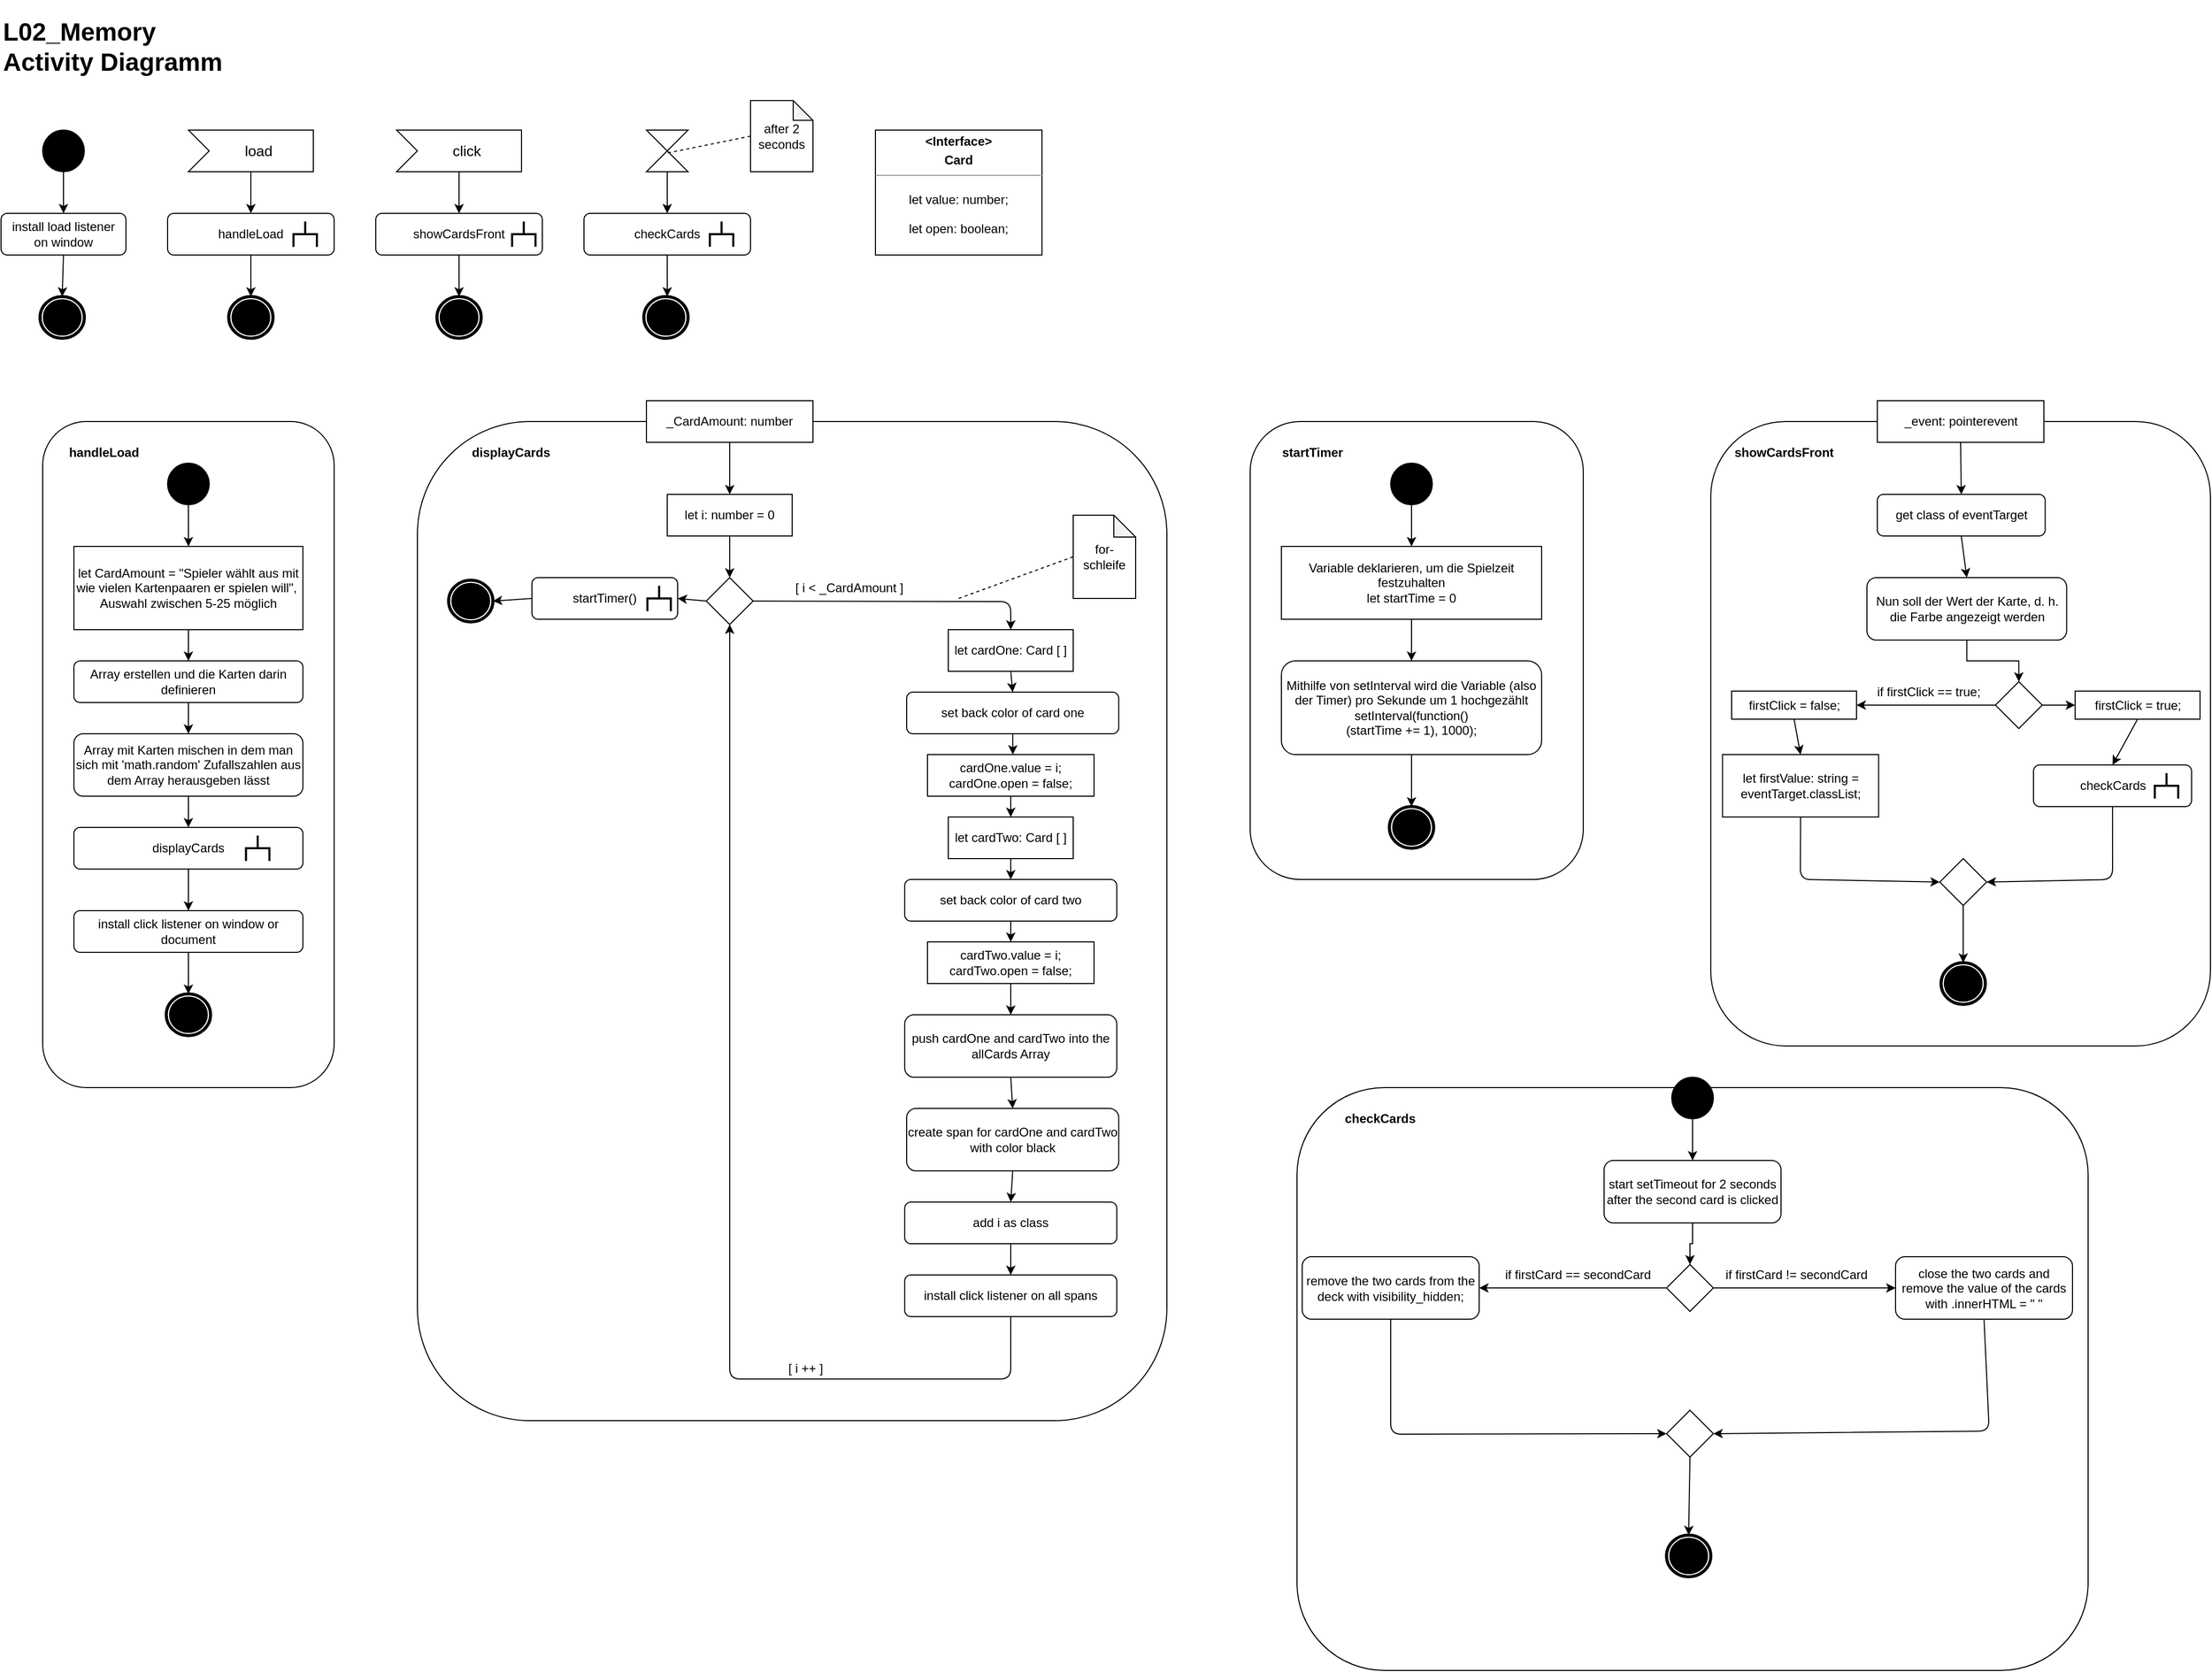 <mxfile version="14.5.1" type="device"><diagram id="Jb3bbi4il923F6aAb1Hh" name="Seite-1"><mxGraphModel dx="857" dy="642" grid="1" gridSize="10" guides="1" tooltips="1" connect="1" arrows="1" fold="1" page="1" pageScale="1" pageWidth="2336" pageHeight="1654" math="0" shadow="0"><root><mxCell id="0"/><mxCell id="1" parent="0"/><mxCell id="_yAfDwdLgX2qBzJlF6ma-1" value="&lt;h1&gt;L02_Memory&lt;br&gt;Activity Diagramm&lt;/h1&gt;" style="text;html=1;strokeColor=none;fillColor=none;align=left;verticalAlign=middle;whiteSpace=wrap;rounded=0;" parent="1" vertex="1"><mxGeometry x="40" y="40" width="240" height="80" as="geometry"/></mxCell><mxCell id="_yAfDwdLgX2qBzJlF6ma-4" style="edgeStyle=orthogonalEdgeStyle;rounded=0;orthogonalLoop=1;jettySize=auto;html=1;" parent="1" source="_yAfDwdLgX2qBzJlF6ma-3" edge="1"><mxGeometry relative="1" as="geometry"><mxPoint x="100" y="240" as="targetPoint"/></mxGeometry></mxCell><mxCell id="_yAfDwdLgX2qBzJlF6ma-3" value="" style="ellipse;whiteSpace=wrap;html=1;aspect=fixed;fillColor=#000000;" parent="1" vertex="1"><mxGeometry x="80" y="160" width="40" height="40" as="geometry"/></mxCell><mxCell id="_yAfDwdLgX2qBzJlF6ma-5" value="install load listener&lt;br&gt;on window" style="shape=ext;rounded=1;html=1;whiteSpace=wrap;" parent="1" vertex="1"><mxGeometry x="40" y="240" width="120" height="40" as="geometry"/></mxCell><mxCell id="_yAfDwdLgX2qBzJlF6ma-7" value="" style="shape=mxgraph.bpmn.shape;html=1;verticalLabelPosition=bottom;labelBackgroundColor=#ffffff;verticalAlign=top;align=center;perimeter=ellipsePerimeter;outlineConnect=0;outline=end;symbol=terminate;" parent="1" vertex="1"><mxGeometry x="77.5" y="320" width="42.5" height="40" as="geometry"/></mxCell><mxCell id="_yAfDwdLgX2qBzJlF6ma-9" value="" style="endArrow=classic;html=1;exitX=0.5;exitY=1;exitDx=0;exitDy=0;entryX=0.5;entryY=0;entryDx=0;entryDy=0;" parent="1" source="_yAfDwdLgX2qBzJlF6ma-5" target="_yAfDwdLgX2qBzJlF6ma-7" edge="1"><mxGeometry width="50" height="50" relative="1" as="geometry"><mxPoint x="410" y="310" as="sourcePoint"/><mxPoint x="460" y="260" as="targetPoint"/></mxGeometry></mxCell><mxCell id="_yAfDwdLgX2qBzJlF6ma-36" style="edgeStyle=orthogonalEdgeStyle;rounded=0;orthogonalLoop=1;jettySize=auto;html=1;entryX=0.5;entryY=0;entryDx=0;entryDy=0;" parent="1" source="_yAfDwdLgX2qBzJlF6ma-10" target="_yAfDwdLgX2qBzJlF6ma-37" edge="1"><mxGeometry relative="1" as="geometry"><mxPoint x="660" y="240" as="targetPoint"/></mxGeometry></mxCell><mxCell id="_yAfDwdLgX2qBzJlF6ma-10" value="" style="shape=collate;whiteSpace=wrap;html=1;fillColor=#ffffff;" parent="1" vertex="1"><mxGeometry x="660" y="160" width="40" height="40" as="geometry"/></mxCell><mxCell id="_yAfDwdLgX2qBzJlF6ma-15" value="handleLoad" style="shape=ext;rounded=1;html=1;whiteSpace=wrap;" parent="1" vertex="1"><mxGeometry x="200" y="240" width="160" height="40" as="geometry"/></mxCell><mxCell id="_yAfDwdLgX2qBzJlF6ma-18" style="edgeStyle=orthogonalEdgeStyle;rounded=0;orthogonalLoop=1;jettySize=auto;html=1;entryX=0.5;entryY=0;entryDx=0;entryDy=0;" parent="1" source="_yAfDwdLgX2qBzJlF6ma-17" target="_yAfDwdLgX2qBzJlF6ma-15" edge="1"><mxGeometry relative="1" as="geometry"/></mxCell><mxCell id="_yAfDwdLgX2qBzJlF6ma-17" value="load" style="html=1;shape=mxgraph.infographic.ribbonSimple;notch1=20;notch2=0;align=center;verticalAlign=middle;fontSize=14;fontStyle=0;fillColor=#FFFFFF;flipH=0;spacingRight=0;spacingLeft=14;" parent="1" vertex="1"><mxGeometry x="220" y="160" width="120" height="40" as="geometry"/></mxCell><mxCell id="_yAfDwdLgX2qBzJlF6ma-25" value="" style="shape=mxgraph.bpmn.shape;html=1;verticalLabelPosition=bottom;labelBackgroundColor=#ffffff;verticalAlign=top;align=center;perimeter=ellipsePerimeter;outlineConnect=0;outline=end;symbol=terminate;" parent="1" vertex="1"><mxGeometry x="258.75" y="320" width="42.5" height="40" as="geometry"/></mxCell><mxCell id="_yAfDwdLgX2qBzJlF6ma-28" value="" style="endArrow=classic;html=1;exitX=0.5;exitY=1;exitDx=0;exitDy=0;entryX=0.5;entryY=0;entryDx=0;entryDy=0;" parent="1" source="_yAfDwdLgX2qBzJlF6ma-15" target="_yAfDwdLgX2qBzJlF6ma-25" edge="1"><mxGeometry width="50" height="50" relative="1" as="geometry"><mxPoint x="420" y="310" as="sourcePoint"/><mxPoint x="470" y="260" as="targetPoint"/></mxGeometry></mxCell><mxCell id="_yAfDwdLgX2qBzJlF6ma-29" value="showCardsFront" style="shape=ext;rounded=1;html=1;whiteSpace=wrap;" parent="1" vertex="1"><mxGeometry x="400" y="240" width="160" height="40" as="geometry"/></mxCell><mxCell id="_yAfDwdLgX2qBzJlF6ma-30" style="edgeStyle=orthogonalEdgeStyle;rounded=0;orthogonalLoop=1;jettySize=auto;html=1;entryX=0.5;entryY=0;entryDx=0;entryDy=0;" parent="1" source="_yAfDwdLgX2qBzJlF6ma-31" target="_yAfDwdLgX2qBzJlF6ma-29" edge="1"><mxGeometry relative="1" as="geometry"/></mxCell><mxCell id="_yAfDwdLgX2qBzJlF6ma-31" value="click" style="html=1;shape=mxgraph.infographic.ribbonSimple;notch1=20;notch2=0;align=center;verticalAlign=middle;fontSize=14;fontStyle=0;fillColor=#FFFFFF;flipH=0;spacingRight=0;spacingLeft=14;" parent="1" vertex="1"><mxGeometry x="420" y="160" width="120" height="40" as="geometry"/></mxCell><mxCell id="_yAfDwdLgX2qBzJlF6ma-33" value="" style="shape=mxgraph.bpmn.shape;html=1;verticalLabelPosition=bottom;labelBackgroundColor=#ffffff;verticalAlign=top;align=center;perimeter=ellipsePerimeter;outlineConnect=0;outline=end;symbol=terminate;" parent="1" vertex="1"><mxGeometry x="458.75" y="320" width="42.5" height="40" as="geometry"/></mxCell><mxCell id="_yAfDwdLgX2qBzJlF6ma-34" value="" style="endArrow=classic;html=1;exitX=0.5;exitY=1;exitDx=0;exitDy=0;entryX=0.5;entryY=0;entryDx=0;entryDy=0;" parent="1" source="_yAfDwdLgX2qBzJlF6ma-29" target="_yAfDwdLgX2qBzJlF6ma-33" edge="1"><mxGeometry width="50" height="50" relative="1" as="geometry"><mxPoint x="580" y="310" as="sourcePoint"/><mxPoint x="630" y="260" as="targetPoint"/></mxGeometry></mxCell><mxCell id="_yAfDwdLgX2qBzJlF6ma-39" style="edgeStyle=orthogonalEdgeStyle;rounded=0;orthogonalLoop=1;jettySize=auto;html=1;" parent="1" source="_yAfDwdLgX2qBzJlF6ma-37" edge="1"><mxGeometry relative="1" as="geometry"><mxPoint x="680" y="320" as="targetPoint"/></mxGeometry></mxCell><mxCell id="_yAfDwdLgX2qBzJlF6ma-37" value="checkCards" style="shape=ext;rounded=1;html=1;whiteSpace=wrap;" parent="1" vertex="1"><mxGeometry x="600" y="240" width="160" height="40" as="geometry"/></mxCell><mxCell id="_yAfDwdLgX2qBzJlF6ma-38" value="" style="strokeWidth=2;html=1;shape=mxgraph.flowchart.annotation_2;align=left;labelPosition=right;pointerEvents=1;fillColor=#ffffff;rotation=90;" parent="1" vertex="1"><mxGeometry x="530" y="248.75" width="24.37" height="22.5" as="geometry"/></mxCell><mxCell id="_yAfDwdLgX2qBzJlF6ma-32" value="" style="strokeWidth=2;html=1;shape=mxgraph.flowchart.annotation_2;align=left;labelPosition=right;pointerEvents=1;fillColor=#ffffff;rotation=90;" parent="1" vertex="1"><mxGeometry x="720" y="248.75" width="24.37" height="22.5" as="geometry"/></mxCell><mxCell id="_yAfDwdLgX2qBzJlF6ma-40" value="" style="shape=mxgraph.bpmn.shape;html=1;verticalLabelPosition=bottom;labelBackgroundColor=#ffffff;verticalAlign=top;align=center;perimeter=ellipsePerimeter;outlineConnect=0;outline=end;symbol=terminate;" parent="1" vertex="1"><mxGeometry x="657.5" y="320" width="42.5" height="40" as="geometry"/></mxCell><mxCell id="_yAfDwdLgX2qBzJlF6ma-41" value="after 2 seconds" style="shape=note;whiteSpace=wrap;html=1;backgroundOutline=1;darkOpacity=0.05;fillColor=#ffffff;size=19;" parent="1" vertex="1"><mxGeometry x="760" y="131.67" width="60" height="68.33" as="geometry"/></mxCell><mxCell id="_yAfDwdLgX2qBzJlF6ma-43" value="" style="endArrow=none;dashed=1;html=1;exitX=0;exitY=0.5;exitDx=0;exitDy=0;exitPerimeter=0;" parent="1" source="_yAfDwdLgX2qBzJlF6ma-41" edge="1"><mxGeometry width="50" height="50" relative="1" as="geometry"><mxPoint x="420" y="300" as="sourcePoint"/><mxPoint x="680" y="182" as="targetPoint"/></mxGeometry></mxCell><mxCell id="_yAfDwdLgX2qBzJlF6ma-44" value="" style="rounded=1;whiteSpace=wrap;html=1;fillColor=#ffffff;" parent="1" vertex="1"><mxGeometry x="80" y="440" width="280" height="640" as="geometry"/></mxCell><mxCell id="_yAfDwdLgX2qBzJlF6ma-45" value="&lt;b&gt;handleLoad&lt;/b&gt;" style="text;html=1;strokeColor=none;fillColor=none;align=center;verticalAlign=middle;whiteSpace=wrap;rounded=0;" parent="1" vertex="1"><mxGeometry x="88.75" y="460" width="100" height="20" as="geometry"/></mxCell><mxCell id="_yAfDwdLgX2qBzJlF6ma-48" style="edgeStyle=orthogonalEdgeStyle;rounded=0;orthogonalLoop=1;jettySize=auto;html=1;entryX=0.5;entryY=0;entryDx=0;entryDy=0;" parent="1" source="_yAfDwdLgX2qBzJlF6ma-46" target="_yAfDwdLgX2qBzJlF6ma-47" edge="1"><mxGeometry relative="1" as="geometry"/></mxCell><mxCell id="_yAfDwdLgX2qBzJlF6ma-46" value="" style="ellipse;whiteSpace=wrap;html=1;aspect=fixed;fillColor=#000000;" parent="1" vertex="1"><mxGeometry x="200" y="480" width="40" height="40" as="geometry"/></mxCell><mxCell id="_yAfDwdLgX2qBzJlF6ma-53" style="edgeStyle=orthogonalEdgeStyle;rounded=0;orthogonalLoop=1;jettySize=auto;html=1;entryX=0.5;entryY=0;entryDx=0;entryDy=0;" parent="1" source="_yAfDwdLgX2qBzJlF6ma-47" target="_yAfDwdLgX2qBzJlF6ma-52" edge="1"><mxGeometry relative="1" as="geometry"/></mxCell><mxCell id="_yAfDwdLgX2qBzJlF6ma-47" value="let CardAmount = &quot;Spieler wählt aus mit wie vielen Kartenpaaren er spielen will&quot;,&amp;nbsp;&lt;br&gt;Auswahl zwischen 5-25 möglich" style="rounded=0;whiteSpace=wrap;html=1;fillColor=#ffffff;" parent="1" vertex="1"><mxGeometry x="110" y="560" width="220" height="80" as="geometry"/></mxCell><mxCell id="_yAfDwdLgX2qBzJlF6ma-59" style="edgeStyle=orthogonalEdgeStyle;rounded=0;orthogonalLoop=1;jettySize=auto;html=1;" parent="1" source="_yAfDwdLgX2qBzJlF6ma-49" target="_yAfDwdLgX2qBzJlF6ma-58" edge="1"><mxGeometry relative="1" as="geometry"/></mxCell><mxCell id="_yAfDwdLgX2qBzJlF6ma-49" value="displayCards" style="shape=ext;rounded=1;html=1;whiteSpace=wrap;" parent="1" vertex="1"><mxGeometry x="110" y="830" width="220" height="40" as="geometry"/></mxCell><mxCell id="_yAfDwdLgX2qBzJlF6ma-52" value="Array erstellen und die Karten darin definieren" style="shape=ext;rounded=1;html=1;whiteSpace=wrap;" parent="1" vertex="1"><mxGeometry x="110" y="670" width="220" height="40" as="geometry"/></mxCell><mxCell id="_yAfDwdLgX2qBzJlF6ma-54" value="Array mit Karten mischen in dem man sich mit 'math.random' Zufallszahlen aus dem Array herausgeben lässt" style="shape=ext;rounded=1;html=1;whiteSpace=wrap;" parent="1" vertex="1"><mxGeometry x="110" y="740" width="220" height="60" as="geometry"/></mxCell><mxCell id="_yAfDwdLgX2qBzJlF6ma-55" value="" style="endArrow=classic;html=1;exitX=0.5;exitY=1;exitDx=0;exitDy=0;entryX=0.5;entryY=0;entryDx=0;entryDy=0;" parent="1" source="_yAfDwdLgX2qBzJlF6ma-52" target="_yAfDwdLgX2qBzJlF6ma-54" edge="1"><mxGeometry width="50" height="50" relative="1" as="geometry"><mxPoint x="450" y="710" as="sourcePoint"/><mxPoint x="500" y="660" as="targetPoint"/></mxGeometry></mxCell><mxCell id="_yAfDwdLgX2qBzJlF6ma-56" value="" style="endArrow=classic;html=1;exitX=0.5;exitY=1;exitDx=0;exitDy=0;entryX=0.5;entryY=0;entryDx=0;entryDy=0;" parent="1" source="_yAfDwdLgX2qBzJlF6ma-54" target="_yAfDwdLgX2qBzJlF6ma-49" edge="1"><mxGeometry width="50" height="50" relative="1" as="geometry"><mxPoint x="450" y="710" as="sourcePoint"/><mxPoint x="500" y="660" as="targetPoint"/></mxGeometry></mxCell><mxCell id="_yAfDwdLgX2qBzJlF6ma-57" value="" style="strokeWidth=2;html=1;shape=mxgraph.flowchart.annotation_2;align=left;labelPosition=right;pointerEvents=1;fillColor=#ffffff;rotation=90;" parent="1" vertex="1"><mxGeometry x="320" y="248.75" width="24.38" height="22.5" as="geometry"/></mxCell><mxCell id="_yAfDwdLgX2qBzJlF6ma-24" value="" style="strokeWidth=2;html=1;shape=mxgraph.flowchart.annotation_2;align=left;labelPosition=right;pointerEvents=1;fillColor=#ffffff;rotation=90;" parent="1" vertex="1"><mxGeometry x="274.37" y="838.75" width="24.38" height="22.5" as="geometry"/></mxCell><mxCell id="_yAfDwdLgX2qBzJlF6ma-63" style="edgeStyle=orthogonalEdgeStyle;rounded=0;orthogonalLoop=1;jettySize=auto;html=1;" parent="1" source="_yAfDwdLgX2qBzJlF6ma-58" target="_yAfDwdLgX2qBzJlF6ma-61" edge="1"><mxGeometry relative="1" as="geometry"/></mxCell><mxCell id="_yAfDwdLgX2qBzJlF6ma-58" value="install click listener on window or document" style="shape=ext;rounded=1;html=1;whiteSpace=wrap;" parent="1" vertex="1"><mxGeometry x="110" y="910" width="220" height="40" as="geometry"/></mxCell><mxCell id="_yAfDwdLgX2qBzJlF6ma-61" value="" style="shape=mxgraph.bpmn.shape;html=1;verticalLabelPosition=bottom;labelBackgroundColor=#ffffff;verticalAlign=top;align=center;perimeter=ellipsePerimeter;outlineConnect=0;outline=end;symbol=terminate;" parent="1" vertex="1"><mxGeometry x="198.75" y="990" width="42.5" height="40" as="geometry"/></mxCell><mxCell id="_yAfDwdLgX2qBzJlF6ma-64" value="" style="rounded=1;whiteSpace=wrap;html=1;fillColor=#ffffff;" parent="1" vertex="1"><mxGeometry x="440" y="440" width="720" height="960" as="geometry"/></mxCell><mxCell id="_yAfDwdLgX2qBzJlF6ma-65" value="&lt;b&gt;displayCards&lt;/b&gt;" style="text;html=1;strokeColor=none;fillColor=none;align=center;verticalAlign=middle;whiteSpace=wrap;rounded=0;" parent="1" vertex="1"><mxGeometry x="480" y="460" width="100" height="20" as="geometry"/></mxCell><mxCell id="_yAfDwdLgX2qBzJlF6ma-69" style="edgeStyle=orthogonalEdgeStyle;rounded=0;orthogonalLoop=1;jettySize=auto;html=1;entryX=0.5;entryY=0;entryDx=0;entryDy=0;" parent="1" source="_yAfDwdLgX2qBzJlF6ma-67" target="_yAfDwdLgX2qBzJlF6ma-68" edge="1"><mxGeometry relative="1" as="geometry"/></mxCell><mxCell id="_yAfDwdLgX2qBzJlF6ma-67" value="_CardAmount: number" style="rounded=0;whiteSpace=wrap;html=1;fillColor=#ffffff;" parent="1" vertex="1"><mxGeometry x="660" y="420" width="160" height="40" as="geometry"/></mxCell><mxCell id="_yAfDwdLgX2qBzJlF6ma-68" value="let i: number = 0" style="rounded=0;whiteSpace=wrap;html=1;fillColor=#ffffff;" parent="1" vertex="1"><mxGeometry x="680" y="510" width="120" height="40" as="geometry"/></mxCell><mxCell id="_yAfDwdLgX2qBzJlF6ma-70" value="" style="rhombus;fillColor=#ffffff;" parent="1" vertex="1"><mxGeometry x="717.5" y="590" width="45" height="45" as="geometry"/></mxCell><mxCell id="_yAfDwdLgX2qBzJlF6ma-71" value="" style="endArrow=classic;html=1;exitX=0.5;exitY=1;exitDx=0;exitDy=0;entryX=0.5;entryY=0;entryDx=0;entryDy=0;" parent="1" source="_yAfDwdLgX2qBzJlF6ma-68" target="_yAfDwdLgX2qBzJlF6ma-70" edge="1"><mxGeometry width="50" height="50" relative="1" as="geometry"><mxPoint x="450" y="680" as="sourcePoint"/><mxPoint x="500" y="630" as="targetPoint"/></mxGeometry></mxCell><mxCell id="_yAfDwdLgX2qBzJlF6ma-72" value="startTimer()" style="shape=ext;rounded=1;html=1;whiteSpace=wrap;" parent="1" vertex="1"><mxGeometry x="550" y="590" width="140" height="40" as="geometry"/></mxCell><mxCell id="_yAfDwdLgX2qBzJlF6ma-73" value="" style="endArrow=classic;html=1;entryX=1;entryY=0.5;entryDx=0;entryDy=0;exitX=0;exitY=0.5;exitDx=0;exitDy=0;" parent="1" source="_yAfDwdLgX2qBzJlF6ma-70" target="_yAfDwdLgX2qBzJlF6ma-72" edge="1"><mxGeometry width="50" height="50" relative="1" as="geometry"><mxPoint x="450" y="680" as="sourcePoint"/><mxPoint x="500" y="630" as="targetPoint"/></mxGeometry></mxCell><mxCell id="_yAfDwdLgX2qBzJlF6ma-74" value="" style="shape=mxgraph.bpmn.shape;html=1;verticalLabelPosition=bottom;labelBackgroundColor=#ffffff;verticalAlign=top;align=center;perimeter=ellipsePerimeter;outlineConnect=0;outline=end;symbol=terminate;" parent="1" vertex="1"><mxGeometry x="470" y="592.5" width="42.5" height="40" as="geometry"/></mxCell><mxCell id="_yAfDwdLgX2qBzJlF6ma-79" value="" style="rounded=1;whiteSpace=wrap;html=1;fillColor=#ffffff;" parent="1" vertex="1"><mxGeometry x="1240" y="440" width="320" height="440" as="geometry"/></mxCell><mxCell id="_yAfDwdLgX2qBzJlF6ma-80" value="&lt;b&gt;startTimer&lt;/b&gt;" style="text;html=1;strokeColor=none;fillColor=none;align=center;verticalAlign=middle;whiteSpace=wrap;rounded=0;" parent="1" vertex="1"><mxGeometry x="1250" y="460" width="100" height="20" as="geometry"/></mxCell><mxCell id="_yAfDwdLgX2qBzJlF6ma-86" style="edgeStyle=orthogonalEdgeStyle;rounded=0;orthogonalLoop=1;jettySize=auto;html=1;" parent="1" source="_yAfDwdLgX2qBzJlF6ma-81" target="_yAfDwdLgX2qBzJlF6ma-82" edge="1"><mxGeometry relative="1" as="geometry"/></mxCell><mxCell id="_yAfDwdLgX2qBzJlF6ma-81" value="" style="ellipse;whiteSpace=wrap;html=1;aspect=fixed;fillColor=#000000;" parent="1" vertex="1"><mxGeometry x="1375" y="480" width="40" height="40" as="geometry"/></mxCell><mxCell id="_yAfDwdLgX2qBzJlF6ma-85" style="edgeStyle=orthogonalEdgeStyle;rounded=0;orthogonalLoop=1;jettySize=auto;html=1;entryX=0.5;entryY=0;entryDx=0;entryDy=0;" parent="1" source="_yAfDwdLgX2qBzJlF6ma-82" target="_yAfDwdLgX2qBzJlF6ma-84" edge="1"><mxGeometry relative="1" as="geometry"/></mxCell><mxCell id="_yAfDwdLgX2qBzJlF6ma-82" value="Variable deklarieren, um die Spielzeit festzuhalten&lt;br&gt;let startTime = 0" style="rounded=0;whiteSpace=wrap;html=1;fillColor=#ffffff;" parent="1" vertex="1"><mxGeometry x="1270" y="560" width="250" height="70" as="geometry"/></mxCell><mxCell id="_yAfDwdLgX2qBzJlF6ma-89" style="edgeStyle=orthogonalEdgeStyle;rounded=0;orthogonalLoop=1;jettySize=auto;html=1;" parent="1" source="_yAfDwdLgX2qBzJlF6ma-84" target="_yAfDwdLgX2qBzJlF6ma-87" edge="1"><mxGeometry relative="1" as="geometry"/></mxCell><mxCell id="_yAfDwdLgX2qBzJlF6ma-84" value="Mithilfe von setInterval wird die Variable (also der Timer) pro Sekunde um 1 hochgezählt&lt;br&gt;setInterval(function()&lt;br&gt;(startTime += 1), 1000);" style="shape=ext;rounded=1;html=1;whiteSpace=wrap;" parent="1" vertex="1"><mxGeometry x="1270" y="670" width="250" height="90" as="geometry"/></mxCell><mxCell id="_yAfDwdLgX2qBzJlF6ma-87" value="" style="shape=mxgraph.bpmn.shape;html=1;verticalLabelPosition=bottom;labelBackgroundColor=#ffffff;verticalAlign=top;align=center;perimeter=ellipsePerimeter;outlineConnect=0;outline=end;symbol=terminate;" parent="1" vertex="1"><mxGeometry x="1373.75" y="810" width="42.5" height="40" as="geometry"/></mxCell><mxCell id="_yAfDwdLgX2qBzJlF6ma-90" value="" style="rounded=1;whiteSpace=wrap;html=1;fillColor=#ffffff;" parent="1" vertex="1"><mxGeometry x="1682.5" y="440" width="480" height="600" as="geometry"/></mxCell><mxCell id="_yAfDwdLgX2qBzJlF6ma-93" value="&lt;b&gt;showCardsFront&lt;/b&gt;" style="text;html=1;strokeColor=none;fillColor=none;align=center;verticalAlign=middle;whiteSpace=wrap;rounded=0;" parent="1" vertex="1"><mxGeometry x="1702.5" y="460" width="100" height="20" as="geometry"/></mxCell><mxCell id="_yAfDwdLgX2qBzJlF6ma-94" value="_event: pointerevent" style="rounded=0;whiteSpace=wrap;html=1;fillColor=#ffffff;" parent="1" vertex="1"><mxGeometry x="1842.5" y="420" width="160" height="40" as="geometry"/></mxCell><mxCell id="_yAfDwdLgX2qBzJlF6ma-95" value="" style="endArrow=classic;html=1;exitX=0.5;exitY=1;exitDx=0;exitDy=0;entryX=0.5;entryY=0;entryDx=0;entryDy=0;" parent="1" source="_yAfDwdLgX2qBzJlF6ma-94" target="_yAfDwdLgX2qBzJlF6ma-97" edge="1"><mxGeometry width="50" height="50" relative="1" as="geometry"><mxPoint x="1922.5" y="720" as="sourcePoint"/><mxPoint x="1972.5" y="670" as="targetPoint"/></mxGeometry></mxCell><mxCell id="_yAfDwdLgX2qBzJlF6ma-97" value="get class of eventTarget" style="shape=ext;rounded=1;html=1;whiteSpace=wrap;" parent="1" vertex="1"><mxGeometry x="1842.5" y="510" width="161.25" height="40" as="geometry"/></mxCell><mxCell id="_yAfDwdLgX2qBzJlF6ma-103" style="edgeStyle=orthogonalEdgeStyle;rounded=0;orthogonalLoop=1;jettySize=auto;html=1;entryX=0.5;entryY=0;entryDx=0;entryDy=0;" parent="1" source="_yAfDwdLgX2qBzJlF6ma-98" target="_yAfDwdLgX2qBzJlF6ma-102" edge="1"><mxGeometry relative="1" as="geometry"/></mxCell><mxCell id="_yAfDwdLgX2qBzJlF6ma-98" value="Nun soll der Wert der Karte, d. h. die Farbe angezeigt werden&lt;br&gt;" style="shape=ext;rounded=1;html=1;whiteSpace=wrap;" parent="1" vertex="1"><mxGeometry x="1832.5" y="590" width="191.87" height="60" as="geometry"/></mxCell><mxCell id="_yAfDwdLgX2qBzJlF6ma-101" value="" style="endArrow=classic;html=1;exitX=0.5;exitY=1;exitDx=0;exitDy=0;entryX=0.5;entryY=0;entryDx=0;entryDy=0;" parent="1" source="_yAfDwdLgX2qBzJlF6ma-97" target="_yAfDwdLgX2qBzJlF6ma-98" edge="1"><mxGeometry width="50" height="50" relative="1" as="geometry"><mxPoint x="1922.5" y="600" as="sourcePoint"/><mxPoint x="1972.5" y="550" as="targetPoint"/></mxGeometry></mxCell><mxCell id="_yAfDwdLgX2qBzJlF6ma-102" value="" style="rhombus;fillColor=#ffffff;" parent="1" vertex="1"><mxGeometry x="1955.93" y="690" width="45" height="45" as="geometry"/></mxCell><mxCell id="_yAfDwdLgX2qBzJlF6ma-104" value="firstClick = false;" style="rounded=0;whiteSpace=wrap;html=1;fillColor=#ffffff;" parent="1" vertex="1"><mxGeometry x="1702.5" y="699" width="120" height="27" as="geometry"/></mxCell><mxCell id="_yAfDwdLgX2qBzJlF6ma-106" value="firstClick = true;" style="rounded=0;whiteSpace=wrap;html=1;fillColor=#ffffff;" parent="1" vertex="1"><mxGeometry x="2032.5" y="699" width="120" height="27" as="geometry"/></mxCell><mxCell id="_yAfDwdLgX2qBzJlF6ma-107" value="let firstValue: string = eventTarget.classList;" style="rounded=0;whiteSpace=wrap;html=1;fillColor=#ffffff;" parent="1" vertex="1"><mxGeometry x="1693.75" y="760" width="150" height="60" as="geometry"/></mxCell><mxCell id="_yAfDwdLgX2qBzJlF6ma-108" value="" style="endArrow=classic;html=1;exitX=0.5;exitY=1;exitDx=0;exitDy=0;entryX=0.5;entryY=0;entryDx=0;entryDy=0;" parent="1" source="_yAfDwdLgX2qBzJlF6ma-104" target="_yAfDwdLgX2qBzJlF6ma-107" edge="1"><mxGeometry width="50" height="50" relative="1" as="geometry"><mxPoint x="1922.5" y="820" as="sourcePoint"/><mxPoint x="1972.5" y="770" as="targetPoint"/></mxGeometry></mxCell><mxCell id="_yAfDwdLgX2qBzJlF6ma-109" value="" style="rhombus;fillColor=#ffffff;" parent="1" vertex="1"><mxGeometry x="1902.5" y="860" width="45" height="45" as="geometry"/></mxCell><mxCell id="_yAfDwdLgX2qBzJlF6ma-111" value="" style="endArrow=classic;html=1;exitX=0.5;exitY=1;exitDx=0;exitDy=0;entryX=0;entryY=0.5;entryDx=0;entryDy=0;" parent="1" source="_yAfDwdLgX2qBzJlF6ma-107" target="_yAfDwdLgX2qBzJlF6ma-109" edge="1"><mxGeometry width="50" height="50" relative="1" as="geometry"><mxPoint x="1922.5" y="820" as="sourcePoint"/><mxPoint x="1972.5" y="770" as="targetPoint"/><Array as="points"><mxPoint x="1768.5" y="880"/></Array></mxGeometry></mxCell><mxCell id="_yAfDwdLgX2qBzJlF6ma-112" value="" style="endArrow=classic;html=1;entryX=1;entryY=0.5;entryDx=0;entryDy=0;exitX=0;exitY=0.5;exitDx=0;exitDy=0;" parent="1" source="_yAfDwdLgX2qBzJlF6ma-102" target="_yAfDwdLgX2qBzJlF6ma-104" edge="1"><mxGeometry width="50" height="50" relative="1" as="geometry"><mxPoint x="1922.5" y="820" as="sourcePoint"/><mxPoint x="1972.5" y="770" as="targetPoint"/></mxGeometry></mxCell><mxCell id="_yAfDwdLgX2qBzJlF6ma-113" value="" style="endArrow=classic;html=1;exitX=1;exitY=0.5;exitDx=0;exitDy=0;entryX=0;entryY=0.5;entryDx=0;entryDy=0;" parent="1" source="_yAfDwdLgX2qBzJlF6ma-102" target="_yAfDwdLgX2qBzJlF6ma-106" edge="1"><mxGeometry width="50" height="50" relative="1" as="geometry"><mxPoint x="1922.5" y="820" as="sourcePoint"/><mxPoint x="1972.5" y="770" as="targetPoint"/></mxGeometry></mxCell><mxCell id="_yAfDwdLgX2qBzJlF6ma-114" value="if firstClick == true;" style="text;html=1;strokeColor=none;fillColor=none;align=center;verticalAlign=middle;whiteSpace=wrap;rounded=0;" parent="1" vertex="1"><mxGeometry x="1836.88" y="690" width="110" height="20" as="geometry"/></mxCell><mxCell id="_yAfDwdLgX2qBzJlF6ma-115" value="checkCards" style="shape=ext;rounded=1;html=1;whiteSpace=wrap;" parent="1" vertex="1"><mxGeometry x="1992.5" y="770" width="151.88" height="40" as="geometry"/></mxCell><mxCell id="_yAfDwdLgX2qBzJlF6ma-116" value="" style="strokeWidth=2;html=1;shape=mxgraph.flowchart.annotation_2;align=left;labelPosition=right;pointerEvents=1;fillColor=#ffffff;rotation=90;" parent="1" vertex="1"><mxGeometry x="2108.12" y="778.75" width="24.38" height="22.5" as="geometry"/></mxCell><mxCell id="_yAfDwdLgX2qBzJlF6ma-117" value="" style="endArrow=classic;html=1;exitX=0.5;exitY=1;exitDx=0;exitDy=0;entryX=0.5;entryY=0;entryDx=0;entryDy=0;" parent="1" source="_yAfDwdLgX2qBzJlF6ma-106" target="_yAfDwdLgX2qBzJlF6ma-115" edge="1"><mxGeometry width="50" height="50" relative="1" as="geometry"><mxPoint x="1922.5" y="810" as="sourcePoint"/><mxPoint x="1972.5" y="760" as="targetPoint"/></mxGeometry></mxCell><mxCell id="_yAfDwdLgX2qBzJlF6ma-118" value="" style="endArrow=classic;html=1;exitX=0.5;exitY=1;exitDx=0;exitDy=0;entryX=1;entryY=0.5;entryDx=0;entryDy=0;" parent="1" source="_yAfDwdLgX2qBzJlF6ma-115" target="_yAfDwdLgX2qBzJlF6ma-109" edge="1"><mxGeometry width="50" height="50" relative="1" as="geometry"><mxPoint x="1922.5" y="810" as="sourcePoint"/><mxPoint x="1972.5" y="760" as="targetPoint"/><Array as="points"><mxPoint x="2068.5" y="880"/></Array></mxGeometry></mxCell><mxCell id="_yAfDwdLgX2qBzJlF6ma-119" value="" style="endArrow=classic;html=1;exitX=0.5;exitY=1;exitDx=0;exitDy=0;entryX=0.5;entryY=0;entryDx=0;entryDy=0;" parent="1" source="_yAfDwdLgX2qBzJlF6ma-109" target="_yAfDwdLgX2qBzJlF6ma-120" edge="1"><mxGeometry width="50" height="50" relative="1" as="geometry"><mxPoint x="1922.5" y="810" as="sourcePoint"/><mxPoint x="1972.5" y="760" as="targetPoint"/></mxGeometry></mxCell><mxCell id="_yAfDwdLgX2qBzJlF6ma-120" value="" style="shape=mxgraph.bpmn.shape;html=1;verticalLabelPosition=bottom;labelBackgroundColor=#ffffff;verticalAlign=top;align=center;perimeter=ellipsePerimeter;outlineConnect=0;outline=end;symbol=terminate;" parent="1" vertex="1"><mxGeometry x="1903.75" y="960" width="42.5" height="40" as="geometry"/></mxCell><mxCell id="_yAfDwdLgX2qBzJlF6ma-121" value="" style="rounded=1;whiteSpace=wrap;html=1;fillColor=#ffffff;" parent="1" vertex="1"><mxGeometry x="1285" y="1080" width="760" height="560" as="geometry"/></mxCell><mxCell id="_yAfDwdLgX2qBzJlF6ma-122" value="&lt;b&gt;checkCards&lt;/b&gt;" style="text;html=1;strokeColor=none;fillColor=none;align=center;verticalAlign=middle;whiteSpace=wrap;rounded=0;" parent="1" vertex="1"><mxGeometry x="1315" y="1100" width="100" height="20" as="geometry"/></mxCell><mxCell id="_yAfDwdLgX2qBzJlF6ma-125" style="edgeStyle=orthogonalEdgeStyle;rounded=0;orthogonalLoop=1;jettySize=auto;html=1;" parent="1" source="_yAfDwdLgX2qBzJlF6ma-123" target="_yAfDwdLgX2qBzJlF6ma-124" edge="1"><mxGeometry relative="1" as="geometry"/></mxCell><mxCell id="_yAfDwdLgX2qBzJlF6ma-123" value="" style="ellipse;whiteSpace=wrap;html=1;aspect=fixed;fillColor=#000000;" parent="1" vertex="1"><mxGeometry x="1645" y="1070" width="40" height="40" as="geometry"/></mxCell><mxCell id="_yAfDwdLgX2qBzJlF6ma-136" style="edgeStyle=orthogonalEdgeStyle;rounded=0;orthogonalLoop=1;jettySize=auto;html=1;entryX=0.5;entryY=0;entryDx=0;entryDy=0;" parent="1" source="_yAfDwdLgX2qBzJlF6ma-124" target="_yAfDwdLgX2qBzJlF6ma-126" edge="1"><mxGeometry relative="1" as="geometry"/></mxCell><mxCell id="_yAfDwdLgX2qBzJlF6ma-124" value="start setTimeout for 2 seconds after the second card is clicked" style="rounded=1;whiteSpace=wrap;html=1;fillColor=#ffffff;" parent="1" vertex="1"><mxGeometry x="1580" y="1150" width="170" height="60" as="geometry"/></mxCell><mxCell id="_yAfDwdLgX2qBzJlF6ma-126" value="" style="rhombus;fillColor=#ffffff;" parent="1" vertex="1"><mxGeometry x="1640" y="1250" width="45" height="45" as="geometry"/></mxCell><mxCell id="_yAfDwdLgX2qBzJlF6ma-129" value="remove the two cards from the deck with visibility_hidden;" style="rounded=1;whiteSpace=wrap;html=1;fillColor=#ffffff;" parent="1" vertex="1"><mxGeometry x="1290" y="1242.5" width="170" height="60" as="geometry"/></mxCell><mxCell id="_yAfDwdLgX2qBzJlF6ma-130" value="" style="endArrow=classic;html=1;exitX=0;exitY=0.5;exitDx=0;exitDy=0;entryX=1;entryY=0.5;entryDx=0;entryDy=0;" parent="1" source="_yAfDwdLgX2qBzJlF6ma-126" target="_yAfDwdLgX2qBzJlF6ma-129" edge="1"><mxGeometry width="50" height="50" relative="1" as="geometry"><mxPoint x="1670" y="1370" as="sourcePoint"/><mxPoint x="1720" y="1320" as="targetPoint"/></mxGeometry></mxCell><mxCell id="_yAfDwdLgX2qBzJlF6ma-131" value="if firstCard != secondCard" style="text;html=1;strokeColor=none;fillColor=none;align=center;verticalAlign=middle;whiteSpace=wrap;rounded=0;" parent="1" vertex="1"><mxGeometry x="1690" y="1250" width="150" height="20" as="geometry"/></mxCell><mxCell id="_yAfDwdLgX2qBzJlF6ma-132" value="close the two cards and remove the value of the cards with .innerHTML = &quot; &quot;" style="rounded=1;whiteSpace=wrap;html=1;fillColor=#ffffff;" parent="1" vertex="1"><mxGeometry x="1860" y="1242.5" width="170" height="60" as="geometry"/></mxCell><mxCell id="_yAfDwdLgX2qBzJlF6ma-133" value="" style="endArrow=classic;html=1;exitX=1;exitY=0.5;exitDx=0;exitDy=0;entryX=0;entryY=0.5;entryDx=0;entryDy=0;" parent="1" source="_yAfDwdLgX2qBzJlF6ma-126" target="_yAfDwdLgX2qBzJlF6ma-132" edge="1"><mxGeometry width="50" height="50" relative="1" as="geometry"><mxPoint x="1670" y="1360" as="sourcePoint"/><mxPoint x="1720" y="1310" as="targetPoint"/></mxGeometry></mxCell><mxCell id="_yAfDwdLgX2qBzJlF6ma-134" value="if firstCard == secondCard" style="text;html=1;strokeColor=none;fillColor=none;align=center;verticalAlign=middle;whiteSpace=wrap;rounded=0;" parent="1" vertex="1"><mxGeometry x="1480" y="1250" width="150" height="20" as="geometry"/></mxCell><mxCell id="_yAfDwdLgX2qBzJlF6ma-137" value="" style="rhombus;fillColor=#ffffff;" parent="1" vertex="1"><mxGeometry x="1640" y="1390" width="45" height="45" as="geometry"/></mxCell><mxCell id="_yAfDwdLgX2qBzJlF6ma-138" value="" style="endArrow=classic;html=1;exitX=0.5;exitY=1;exitDx=0;exitDy=0;entryX=0;entryY=0.5;entryDx=0;entryDy=0;" parent="1" source="_yAfDwdLgX2qBzJlF6ma-129" target="_yAfDwdLgX2qBzJlF6ma-137" edge="1"><mxGeometry width="50" height="50" relative="1" as="geometry"><mxPoint x="1670" y="1350" as="sourcePoint"/><mxPoint x="1720" y="1300" as="targetPoint"/><Array as="points"><mxPoint x="1375" y="1413"/></Array></mxGeometry></mxCell><mxCell id="_yAfDwdLgX2qBzJlF6ma-139" value="" style="endArrow=classic;html=1;entryX=1;entryY=0.5;entryDx=0;entryDy=0;exitX=0.5;exitY=1;exitDx=0;exitDy=0;" parent="1" source="_yAfDwdLgX2qBzJlF6ma-132" target="_yAfDwdLgX2qBzJlF6ma-137" edge="1"><mxGeometry width="50" height="50" relative="1" as="geometry"><mxPoint x="1670" y="1350" as="sourcePoint"/><mxPoint x="1720" y="1300" as="targetPoint"/><Array as="points"><mxPoint x="1950" y="1410"/></Array></mxGeometry></mxCell><mxCell id="_yAfDwdLgX2qBzJlF6ma-140" value="" style="shape=mxgraph.bpmn.shape;html=1;verticalLabelPosition=bottom;labelBackgroundColor=#ffffff;verticalAlign=top;align=center;perimeter=ellipsePerimeter;outlineConnect=0;outline=end;symbol=terminate;" parent="1" vertex="1"><mxGeometry x="1640" y="1510" width="42.5" height="40" as="geometry"/></mxCell><mxCell id="_yAfDwdLgX2qBzJlF6ma-141" value="" style="endArrow=classic;html=1;exitX=0.5;exitY=1;exitDx=0;exitDy=0;entryX=0.5;entryY=0;entryDx=0;entryDy=0;" parent="1" source="_yAfDwdLgX2qBzJlF6ma-137" target="_yAfDwdLgX2qBzJlF6ma-140" edge="1"><mxGeometry width="50" height="50" relative="1" as="geometry"><mxPoint x="1670" y="1650" as="sourcePoint"/><mxPoint x="1720" y="1600" as="targetPoint"/></mxGeometry></mxCell><mxCell id="L14qumZZaL3G1Oiry336-1" value="" style="strokeWidth=2;html=1;shape=mxgraph.flowchart.annotation_2;align=left;labelPosition=right;pointerEvents=1;fillColor=#ffffff;rotation=90;" vertex="1" parent="1"><mxGeometry x="660" y="598.75" width="24.38" height="22.5" as="geometry"/></mxCell><mxCell id="L14qumZZaL3G1Oiry336-3" value="" style="endArrow=classic;html=1;exitX=0;exitY=0.5;exitDx=0;exitDy=0;entryX=1;entryY=0.5;entryDx=0;entryDy=0;" edge="1" parent="1" source="_yAfDwdLgX2qBzJlF6ma-72" target="_yAfDwdLgX2qBzJlF6ma-74"><mxGeometry width="50" height="50" relative="1" as="geometry"><mxPoint x="670" y="660" as="sourcePoint"/><mxPoint x="720" y="610" as="targetPoint"/></mxGeometry></mxCell><mxCell id="L14qumZZaL3G1Oiry336-4" value="let cardOne: Card [ ]" style="rounded=0;whiteSpace=wrap;html=1;fillColor=#ffffff;" vertex="1" parent="1"><mxGeometry x="950" y="640" width="120" height="40" as="geometry"/></mxCell><mxCell id="L14qumZZaL3G1Oiry336-5" value="for-schleife" style="shape=note;whiteSpace=wrap;html=1;backgroundOutline=1;darkOpacity=0.05;size=21;" vertex="1" parent="1"><mxGeometry x="1070" y="530" width="60" height="80" as="geometry"/></mxCell><mxCell id="L14qumZZaL3G1Oiry336-6" value="" style="endArrow=classic;html=1;exitX=1;exitY=0.5;exitDx=0;exitDy=0;entryX=0.5;entryY=0;entryDx=0;entryDy=0;" edge="1" parent="1" source="_yAfDwdLgX2qBzJlF6ma-70" target="L14qumZZaL3G1Oiry336-4"><mxGeometry width="50" height="50" relative="1" as="geometry"><mxPoint x="770" y="650" as="sourcePoint"/><mxPoint x="820" y="600" as="targetPoint"/><Array as="points"><mxPoint x="1010" y="613"/></Array></mxGeometry></mxCell><mxCell id="L14qumZZaL3G1Oiry336-7" value="" style="endArrow=none;dashed=1;html=1;exitX=0;exitY=0.5;exitDx=0;exitDy=0;exitPerimeter=0;" edge="1" parent="1" source="L14qumZZaL3G1Oiry336-5"><mxGeometry width="50" height="50" relative="1" as="geometry"><mxPoint x="770" y="650" as="sourcePoint"/><mxPoint x="960" y="610" as="targetPoint"/></mxGeometry></mxCell><mxCell id="L14qumZZaL3G1Oiry336-8" value="[ i &amp;lt; _CardAmount ]" style="text;html=1;strokeColor=none;fillColor=none;align=center;verticalAlign=middle;whiteSpace=wrap;rounded=0;" vertex="1" parent="1"><mxGeometry x="790" y="590" width="130" height="20" as="geometry"/></mxCell><mxCell id="L14qumZZaL3G1Oiry336-9" value="set back color of card one" style="shape=ext;rounded=1;html=1;whiteSpace=wrap;" vertex="1" parent="1"><mxGeometry x="910" y="700" width="203.75" height="40" as="geometry"/></mxCell><mxCell id="L14qumZZaL3G1Oiry336-13" value="cardOne.value = i;&lt;br&gt;cardOne.open = false;" style="rounded=0;whiteSpace=wrap;html=1;fillColor=#ffffff;" vertex="1" parent="1"><mxGeometry x="930" y="760" width="160" height="40" as="geometry"/></mxCell><mxCell id="L14qumZZaL3G1Oiry336-14" value="let cardTwo: Card [ ]" style="rounded=0;whiteSpace=wrap;html=1;fillColor=#ffffff;" vertex="1" parent="1"><mxGeometry x="950" y="820" width="120" height="40" as="geometry"/></mxCell><mxCell id="L14qumZZaL3G1Oiry336-15" value="set back color of card two" style="shape=ext;rounded=1;html=1;whiteSpace=wrap;" vertex="1" parent="1"><mxGeometry x="908.13" y="880" width="203.75" height="40" as="geometry"/></mxCell><mxCell id="L14qumZZaL3G1Oiry336-16" value="cardTwo.value = i;&lt;br&gt;cardTwo.open = false;" style="rounded=0;whiteSpace=wrap;html=1;fillColor=#ffffff;" vertex="1" parent="1"><mxGeometry x="930" y="940" width="160" height="40" as="geometry"/></mxCell><mxCell id="L14qumZZaL3G1Oiry336-17" value="push cardOne and cardTwo into the allCards Array" style="shape=ext;rounded=1;html=1;whiteSpace=wrap;" vertex="1" parent="1"><mxGeometry x="908.12" y="1010" width="203.75" height="60" as="geometry"/></mxCell><mxCell id="L14qumZZaL3G1Oiry336-18" value="create span for cardOne and cardTwo with color black" style="shape=ext;rounded=1;html=1;whiteSpace=wrap;" vertex="1" parent="1"><mxGeometry x="910" y="1100" width="203.75" height="60" as="geometry"/></mxCell><mxCell id="L14qumZZaL3G1Oiry336-19" value="add i as class&lt;span style=&quot;color: rgba(0 , 0 , 0 , 0) ; font-family: monospace ; font-size: 0px&quot;&gt;%3CmxGraphModel%3E%3Croot%3E%3CmxCell%20id%3D%220%22%2F%3E%3CmxCell%20id%3D%221%22%20parent%3D%220%22%2F%3E%3CmxCell%20id%3D%222%22%20value%3D%22set%20back%20color%20of%20card%20two%22%20style%3D%22shape%3Dext%3Brounded%3D1%3Bhtml%3D1%3BwhiteSpace%3Dwrap%3B%22%20vertex%3D%221%22%20parent%3D%221%22%3E%3CmxGeometry%20x%3D%22908.13%22%20y%3D%22880%22%20width%3D%22203.75%22%20height%3D%2240%22%20as%3D%22geometry%22%2F%3E%3C%2FmxCell%3E%3C%2Froot%3E%3C%2FmxGraphModel%3E&lt;/span&gt;" style="shape=ext;rounded=1;html=1;whiteSpace=wrap;" vertex="1" parent="1"><mxGeometry x="908.12" y="1190" width="203.75" height="40" as="geometry"/></mxCell><mxCell id="L14qumZZaL3G1Oiry336-21" value="install click listener on all spans" style="shape=ext;rounded=1;html=1;whiteSpace=wrap;" vertex="1" parent="1"><mxGeometry x="908.12" y="1260" width="203.75" height="40" as="geometry"/></mxCell><mxCell id="L14qumZZaL3G1Oiry336-22" value="" style="endArrow=classic;html=1;exitX=0.5;exitY=1;exitDx=0;exitDy=0;entryX=0.5;entryY=1;entryDx=0;entryDy=0;" edge="1" parent="1" source="L14qumZZaL3G1Oiry336-21" target="_yAfDwdLgX2qBzJlF6ma-70"><mxGeometry width="50" height="50" relative="1" as="geometry"><mxPoint x="900" y="890" as="sourcePoint"/><mxPoint x="950" y="840" as="targetPoint"/><Array as="points"><mxPoint x="1010" y="1360"/><mxPoint x="740" y="1360"/></Array></mxGeometry></mxCell><mxCell id="L14qumZZaL3G1Oiry336-23" value="[ i ++ ]" style="text;html=1;strokeColor=none;fillColor=none;align=center;verticalAlign=middle;whiteSpace=wrap;rounded=0;" vertex="1" parent="1"><mxGeometry x="762.5" y="1340" width="100" height="20" as="geometry"/></mxCell><mxCell id="L14qumZZaL3G1Oiry336-25" value="" style="endArrow=classic;html=1;exitX=0.5;exitY=1;exitDx=0;exitDy=0;entryX=0.5;entryY=0;entryDx=0;entryDy=0;" edge="1" parent="1" source="L14qumZZaL3G1Oiry336-4" target="L14qumZZaL3G1Oiry336-9"><mxGeometry width="50" height="50" relative="1" as="geometry"><mxPoint x="900" y="790" as="sourcePoint"/><mxPoint x="950" y="740" as="targetPoint"/></mxGeometry></mxCell><mxCell id="L14qumZZaL3G1Oiry336-26" value="" style="endArrow=classic;html=1;exitX=0.5;exitY=1;exitDx=0;exitDy=0;" edge="1" parent="1" source="L14qumZZaL3G1Oiry336-9"><mxGeometry width="50" height="50" relative="1" as="geometry"><mxPoint x="900" y="990" as="sourcePoint"/><mxPoint x="1012" y="760" as="targetPoint"/></mxGeometry></mxCell><mxCell id="L14qumZZaL3G1Oiry336-27" value="" style="endArrow=classic;html=1;exitX=0.5;exitY=1;exitDx=0;exitDy=0;" edge="1" parent="1" source="L14qumZZaL3G1Oiry336-13"><mxGeometry width="50" height="50" relative="1" as="geometry"><mxPoint x="900" y="990" as="sourcePoint"/><mxPoint x="1010" y="820" as="targetPoint"/></mxGeometry></mxCell><mxCell id="L14qumZZaL3G1Oiry336-28" value="" style="endArrow=classic;html=1;exitX=0.5;exitY=1;exitDx=0;exitDy=0;entryX=0.5;entryY=0;entryDx=0;entryDy=0;" edge="1" parent="1" source="L14qumZZaL3G1Oiry336-14" target="L14qumZZaL3G1Oiry336-15"><mxGeometry width="50" height="50" relative="1" as="geometry"><mxPoint x="900" y="990" as="sourcePoint"/><mxPoint x="950" y="940" as="targetPoint"/></mxGeometry></mxCell><mxCell id="L14qumZZaL3G1Oiry336-29" value="" style="endArrow=classic;html=1;exitX=0.5;exitY=1;exitDx=0;exitDy=0;entryX=0.5;entryY=0;entryDx=0;entryDy=0;" edge="1" parent="1" source="L14qumZZaL3G1Oiry336-15" target="L14qumZZaL3G1Oiry336-16"><mxGeometry width="50" height="50" relative="1" as="geometry"><mxPoint x="900" y="990" as="sourcePoint"/><mxPoint x="950" y="940" as="targetPoint"/></mxGeometry></mxCell><mxCell id="L14qumZZaL3G1Oiry336-30" value="" style="endArrow=classic;html=1;entryX=0.5;entryY=0;entryDx=0;entryDy=0;exitX=0.5;exitY=1;exitDx=0;exitDy=0;" edge="1" parent="1" source="L14qumZZaL3G1Oiry336-16" target="L14qumZZaL3G1Oiry336-17"><mxGeometry width="50" height="50" relative="1" as="geometry"><mxPoint x="900" y="990" as="sourcePoint"/><mxPoint x="950" y="940" as="targetPoint"/></mxGeometry></mxCell><mxCell id="L14qumZZaL3G1Oiry336-31" value="" style="endArrow=classic;html=1;entryX=0.5;entryY=0;entryDx=0;entryDy=0;exitX=0.5;exitY=1;exitDx=0;exitDy=0;" edge="1" parent="1" source="L14qumZZaL3G1Oiry336-17" target="L14qumZZaL3G1Oiry336-18"><mxGeometry width="50" height="50" relative="1" as="geometry"><mxPoint x="900" y="990" as="sourcePoint"/><mxPoint x="950" y="940" as="targetPoint"/></mxGeometry></mxCell><mxCell id="L14qumZZaL3G1Oiry336-32" value="" style="endArrow=classic;html=1;exitX=0.5;exitY=1;exitDx=0;exitDy=0;entryX=0.5;entryY=0;entryDx=0;entryDy=0;" edge="1" parent="1" source="L14qumZZaL3G1Oiry336-18" target="L14qumZZaL3G1Oiry336-19"><mxGeometry width="50" height="50" relative="1" as="geometry"><mxPoint x="900" y="1190" as="sourcePoint"/><mxPoint x="950" y="1140" as="targetPoint"/></mxGeometry></mxCell><mxCell id="L14qumZZaL3G1Oiry336-33" value="" style="endArrow=classic;html=1;exitX=0.5;exitY=1;exitDx=0;exitDy=0;" edge="1" parent="1" source="L14qumZZaL3G1Oiry336-19" target="L14qumZZaL3G1Oiry336-21"><mxGeometry width="50" height="50" relative="1" as="geometry"><mxPoint x="900" y="1190" as="sourcePoint"/><mxPoint x="950" y="1140" as="targetPoint"/></mxGeometry></mxCell><mxCell id="L14qumZZaL3G1Oiry336-34" value="&lt;p style=&quot;margin: 4px 0px 0px&quot;&gt;&lt;b&gt;&amp;lt;Interface&amp;gt;&lt;/b&gt;&lt;/p&gt;&lt;p style=&quot;margin: 4px 0px 0px&quot;&gt;&lt;b&gt;Card&lt;/b&gt;&lt;/p&gt;&lt;hr size=&quot;1&quot;&gt;&lt;div style=&quot;height: 2px&quot;&gt;&lt;br&gt;&lt;/div&gt;&lt;div style=&quot;height: 2px&quot;&gt;&lt;br&gt;&lt;/div&gt;&lt;div style=&quot;height: 2px&quot;&gt;&lt;br&gt;&lt;/div&gt;&lt;div style=&quot;height: 2px&quot;&gt;&lt;br&gt;&lt;/div&gt;&lt;div style=&quot;height: 2px&quot;&gt;&lt;br&gt;&lt;/div&gt;&lt;div style=&quot;height: 2px&quot;&gt;let value: number;&lt;/div&gt;&lt;div style=&quot;height: 2px&quot;&gt;&lt;br&gt;&lt;/div&gt;&lt;div style=&quot;height: 2px&quot;&gt;&lt;br&gt;&lt;/div&gt;&lt;div style=&quot;height: 2px&quot;&gt;&lt;br&gt;&lt;/div&gt;&lt;div style=&quot;height: 2px&quot;&gt;&lt;br&gt;&lt;/div&gt;&lt;div style=&quot;height: 2px&quot;&gt;&lt;br&gt;&lt;/div&gt;&lt;div style=&quot;height: 2px&quot;&gt;&lt;br&gt;&lt;/div&gt;&lt;div style=&quot;height: 2px&quot;&gt;&lt;br&gt;&lt;/div&gt;&lt;div style=&quot;height: 2px&quot;&gt;&lt;br&gt;&lt;/div&gt;&lt;div style=&quot;height: 2px&quot;&gt;&lt;br&gt;&lt;/div&gt;&lt;div style=&quot;height: 2px&quot;&gt;&lt;br&gt;&lt;/div&gt;&lt;div style=&quot;height: 2px&quot;&gt;&lt;br&gt;&lt;/div&gt;&lt;div style=&quot;height: 2px&quot;&gt;&lt;br&gt;&lt;/div&gt;&lt;div style=&quot;height: 2px&quot;&gt;&lt;br&gt;&lt;/div&gt;&lt;div style=&quot;height: 2px&quot;&gt;let open: boolean;&lt;/div&gt;" style="verticalAlign=top;align=center;overflow=fill;fontSize=12;fontFamily=Helvetica;html=1;" vertex="1" parent="1"><mxGeometry x="880" y="160" width="160" height="120" as="geometry"/></mxCell></root></mxGraphModel></diagram></mxfile>